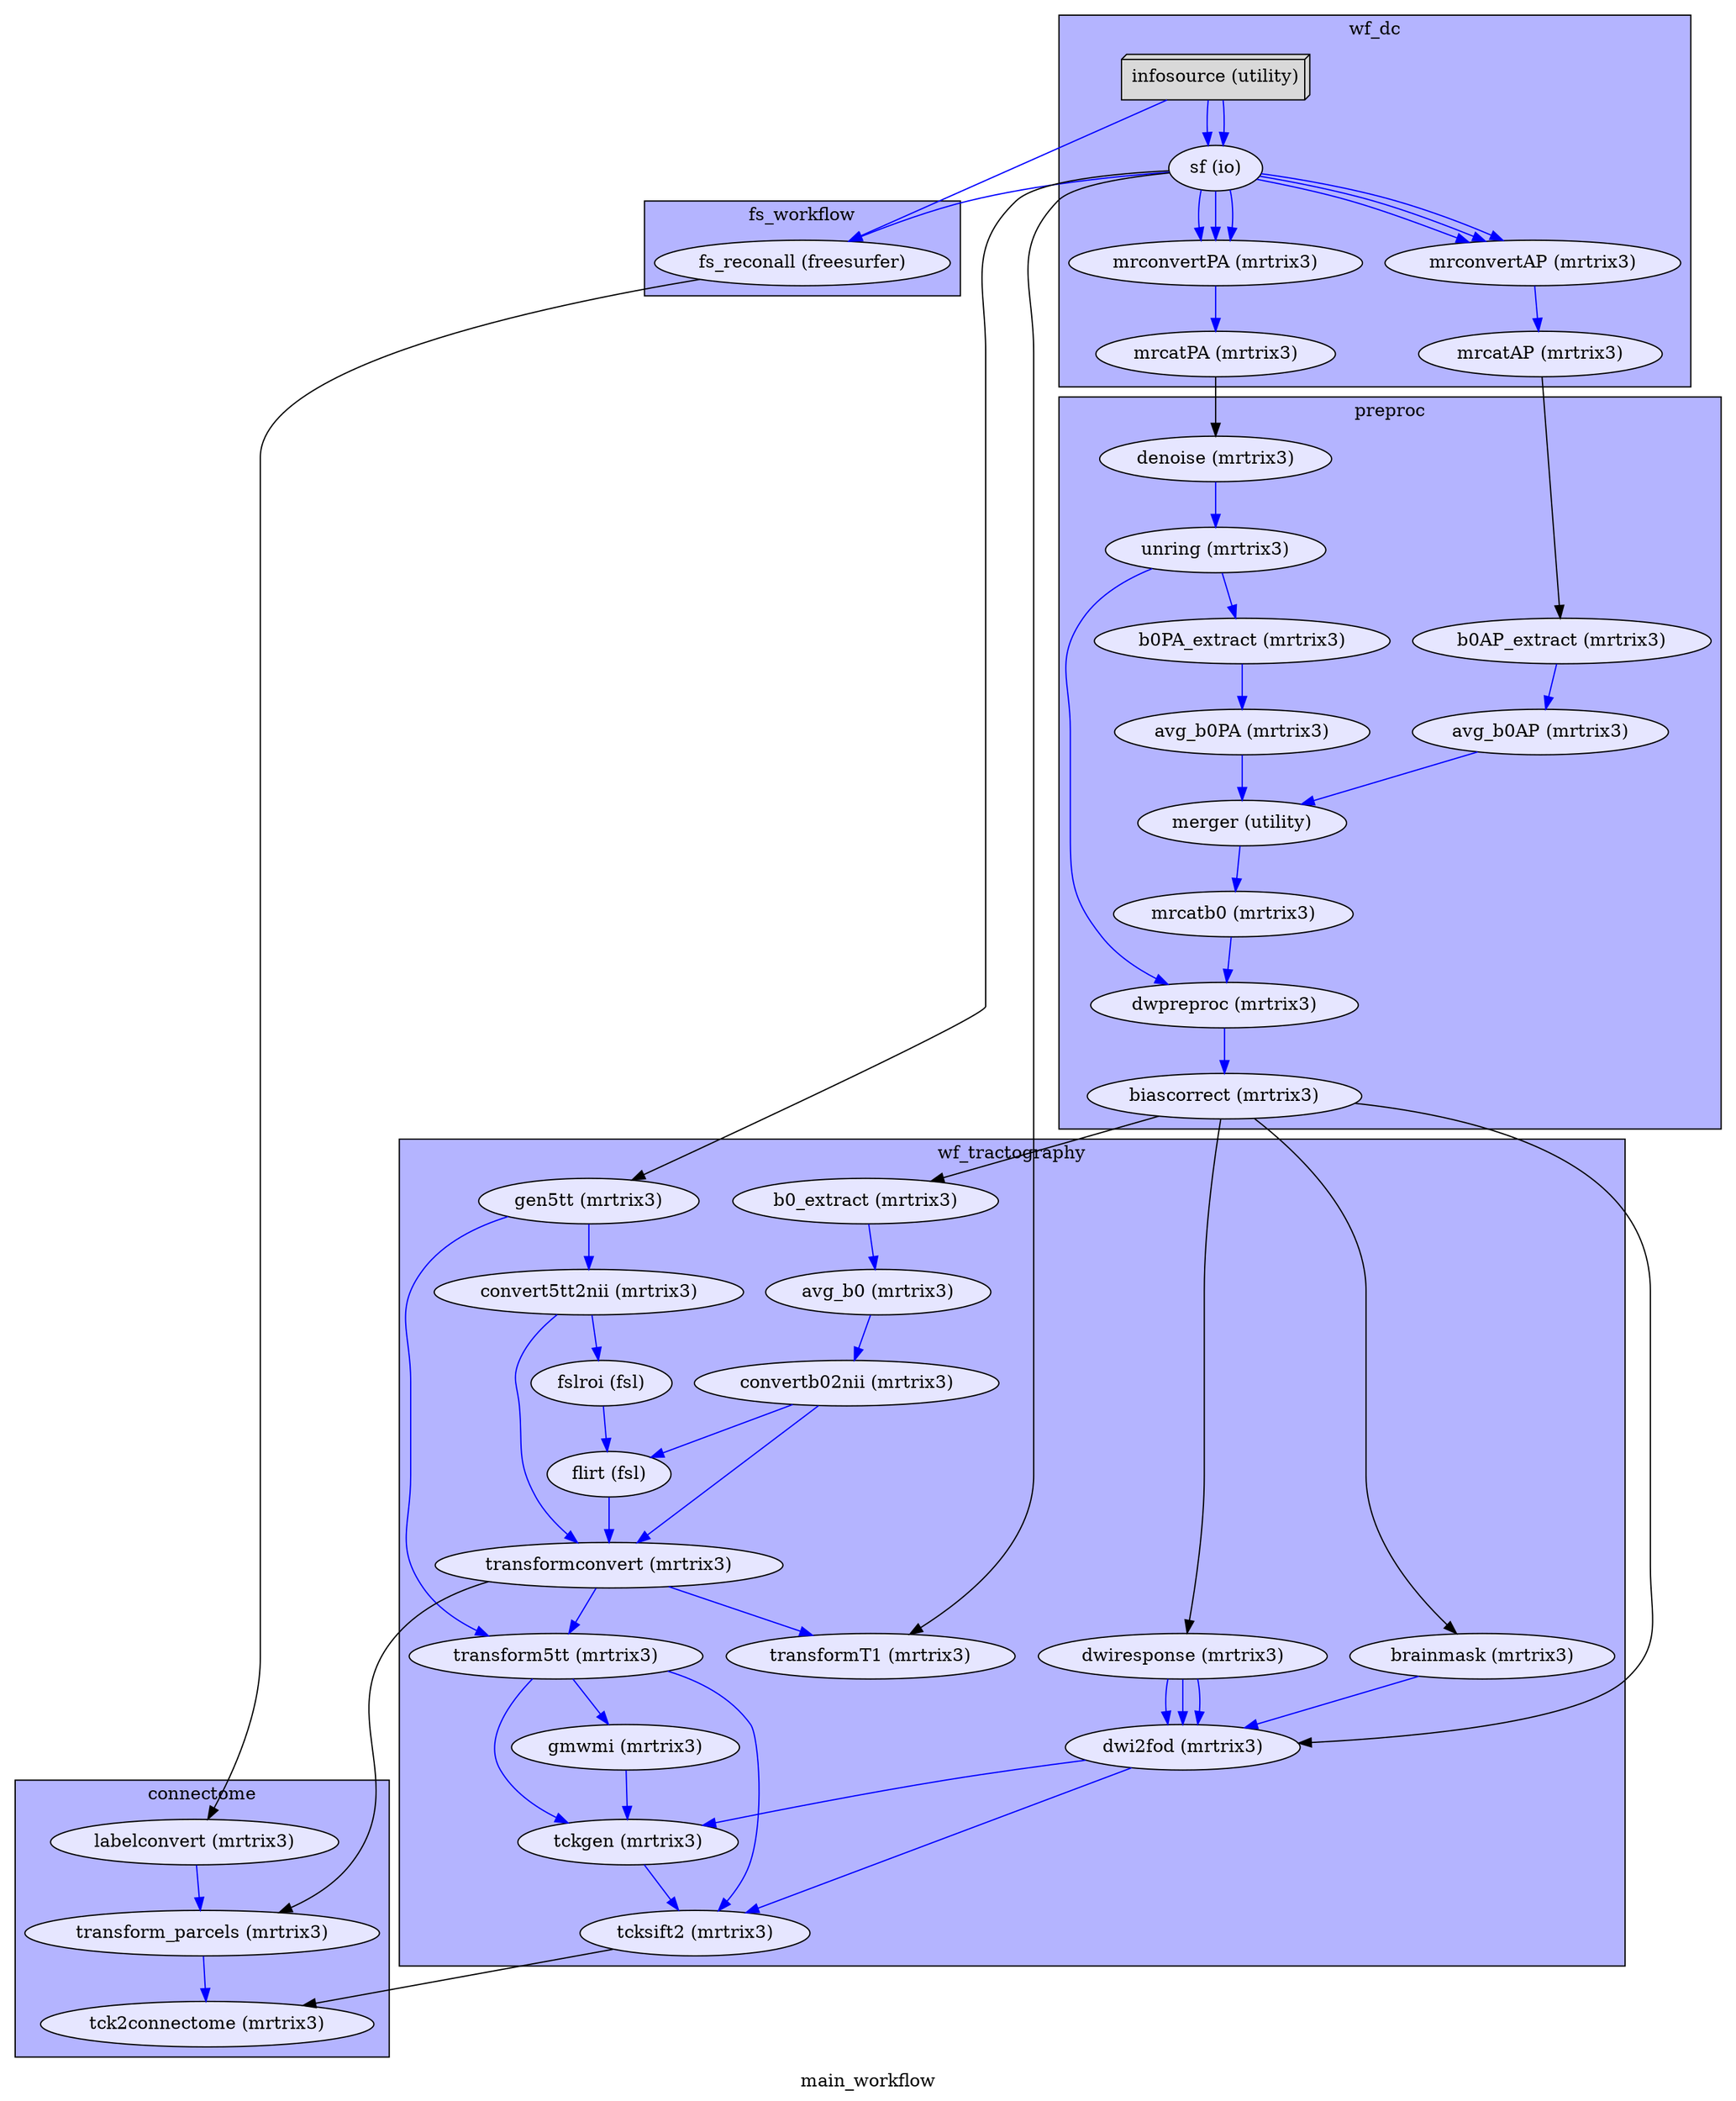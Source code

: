 digraph main_workflow{
  label="main_workflow";
  subgraph cluster_main_workflow_wf_dc {
      edge [color="#0000FF"];
      style=filled;
      fillcolor="#B4B4FF";
      label="wf_dc";
    main_workflow_wf_dc_infosource[label="infosource (utility)", shape=box3d,style=filled, color=black, colorscheme=greys7 fillcolor=2];
    main_workflow_wf_dc_sf[label="sf (io)", style=filled, fillcolor="#E6E6FF"];
    main_workflow_wf_dc_mrconvertPA[label="mrconvertPA (mrtrix3)", style=filled, fillcolor="#E6E6FF"];
    main_workflow_wf_dc_mrconvertAP[label="mrconvertAP (mrtrix3)", style=filled, fillcolor="#E6E6FF"];
    main_workflow_wf_dc_mrcatPA[label="mrcatPA (mrtrix3)", style=filled, fillcolor="#E6E6FF"];
    main_workflow_wf_dc_mrcatAP[label="mrcatAP (mrtrix3)", style=filled, fillcolor="#E6E6FF"];
    main_workflow_wf_dc_infosource -> main_workflow_wf_dc_sf;
    main_workflow_wf_dc_infosource -> main_workflow_wf_dc_sf;
    main_workflow_wf_dc_sf -> main_workflow_wf_dc_mrconvertPA;
    main_workflow_wf_dc_sf -> main_workflow_wf_dc_mrconvertPA;
    main_workflow_wf_dc_sf -> main_workflow_wf_dc_mrconvertPA;
    main_workflow_wf_dc_sf -> main_workflow_wf_dc_mrconvertAP;
    main_workflow_wf_dc_sf -> main_workflow_wf_dc_mrconvertAP;
    main_workflow_wf_dc_sf -> main_workflow_wf_dc_mrconvertAP;
    main_workflow_wf_dc_mrconvertPA -> main_workflow_wf_dc_mrcatPA;
    main_workflow_wf_dc_mrconvertAP -> main_workflow_wf_dc_mrcatAP;
  }
  subgraph cluster_main_workflow_fs_workflow {
      edge [color="#0000FF"];
      style=filled;
      fillcolor="#B4B4FF";
      label="fs_workflow";
    main_workflow_wf_dc_infosource[label="infosource (utility)", shape=box3d,style=filled, color=black, colorscheme=greys7 fillcolor=2];
    main_workflow_wf_dc_sf[label="sf (io)", style=filled, fillcolor="#E6E6FF"];
    main_workflow_fs_workflow_fs_reconall[label="fs_reconall (freesurfer)", style=filled, fillcolor="#E6E6FF"];
    main_workflow_wf_dc_infosource -> main_workflow_fs_workflow_fs_reconall;
    main_workflow_wf_dc_sf -> main_workflow_fs_workflow_fs_reconall;
  }
  subgraph cluster_main_workflow_preproc {
      edge [color="#0000FF"];
      style=filled;
      fillcolor="#B4B4FF";
      label="preproc";
    main_workflow_preproc_denoise[label="denoise (mrtrix3)", style=filled, fillcolor="#E6E6FF"];
    main_workflow_preproc_b0AP_extract[label="b0AP_extract (mrtrix3)", style=filled, fillcolor="#E6E6FF"];
    main_workflow_preproc_unring[label="unring (mrtrix3)", style=filled, fillcolor="#E6E6FF"];
    main_workflow_preproc_avg_b0AP[label="avg_b0AP (mrtrix3)", style=filled, fillcolor="#E6E6FF"];
    main_workflow_preproc_b0PA_extract[label="b0PA_extract (mrtrix3)", style=filled, fillcolor="#E6E6FF"];
    main_workflow_preproc_avg_b0PA[label="avg_b0PA (mrtrix3)", style=filled, fillcolor="#E6E6FF"];
    main_workflow_preproc_merger[label="merger (utility)", style=filled, fillcolor="#E6E6FF"];
    main_workflow_preproc_mrcatb0[label="mrcatb0 (mrtrix3)", style=filled, fillcolor="#E6E6FF"];
    main_workflow_preproc_dwpreproc[label="dwpreproc (mrtrix3)", style=filled, fillcolor="#E6E6FF"];
    main_workflow_preproc_biascorrect[label="biascorrect (mrtrix3)", style=filled, fillcolor="#E6E6FF"];
    main_workflow_preproc_denoise -> main_workflow_preproc_unring;
    main_workflow_preproc_b0AP_extract -> main_workflow_preproc_avg_b0AP;
    main_workflow_preproc_unring -> main_workflow_preproc_b0PA_extract;
    main_workflow_preproc_unring -> main_workflow_preproc_dwpreproc;
    main_workflow_preproc_avg_b0AP -> main_workflow_preproc_merger;
    main_workflow_preproc_b0PA_extract -> main_workflow_preproc_avg_b0PA;
    main_workflow_preproc_avg_b0PA -> main_workflow_preproc_merger;
    main_workflow_preproc_merger -> main_workflow_preproc_mrcatb0;
    main_workflow_preproc_mrcatb0 -> main_workflow_preproc_dwpreproc;
    main_workflow_preproc_dwpreproc -> main_workflow_preproc_biascorrect;
  }
  subgraph cluster_main_workflow_wf_tractography {
      edge [color="#0000FF"];
      style=filled;
      fillcolor="#B4B4FF";
      label="wf_tractography";
    main_workflow_wf_tractography_b0_extract[label="b0_extract (mrtrix3)", style=filled, fillcolor="#E6E6FF"];
    main_workflow_wf_tractography_gen5tt[label="gen5tt (mrtrix3)", style=filled, fillcolor="#E6E6FF"];
    main_workflow_wf_tractography_dwiresponse[label="dwiresponse (mrtrix3)", style=filled, fillcolor="#E6E6FF"];
    main_workflow_wf_tractography_brainmask[label="brainmask (mrtrix3)", style=filled, fillcolor="#E6E6FF"];
    main_workflow_wf_tractography_avg_b0[label="avg_b0 (mrtrix3)", style=filled, fillcolor="#E6E6FF"];
    main_workflow_wf_tractography_convert5tt2nii[label="convert5tt2nii (mrtrix3)", style=filled, fillcolor="#E6E6FF"];
    main_workflow_wf_tractography_dwi2fod[label="dwi2fod (mrtrix3)", style=filled, fillcolor="#E6E6FF"];
    main_workflow_wf_tractography_convertb02nii[label="convertb02nii (mrtrix3)", style=filled, fillcolor="#E6E6FF"];
    main_workflow_wf_tractography_fslroi[label="fslroi (fsl)", style=filled, fillcolor="#E6E6FF"];
    main_workflow_wf_tractography_flirt[label="flirt (fsl)", style=filled, fillcolor="#E6E6FF"];
    main_workflow_wf_tractography_transformconvert[label="transformconvert (mrtrix3)", style=filled, fillcolor="#E6E6FF"];
    main_workflow_wf_tractography_transform5tt[label="transform5tt (mrtrix3)", style=filled, fillcolor="#E6E6FF"];
    main_workflow_wf_tractography_transformT1[label="transformT1 (mrtrix3)", style=filled, fillcolor="#E6E6FF"];
    main_workflow_wf_tractography_gmwmi[label="gmwmi (mrtrix3)", style=filled, fillcolor="#E6E6FF"];
    main_workflow_wf_tractography_tckgen[label="tckgen (mrtrix3)", style=filled, fillcolor="#E6E6FF"];
    main_workflow_wf_tractography_tcksift2[label="tcksift2 (mrtrix3)", style=filled, fillcolor="#E6E6FF"];
    main_workflow_wf_tractography_b0_extract -> main_workflow_wf_tractography_avg_b0;
    main_workflow_wf_tractography_gen5tt -> main_workflow_wf_tractography_convert5tt2nii;
    main_workflow_wf_tractography_gen5tt -> main_workflow_wf_tractography_transform5tt;
    main_workflow_wf_tractography_dwiresponse -> main_workflow_wf_tractography_dwi2fod;
    main_workflow_wf_tractography_dwiresponse -> main_workflow_wf_tractography_dwi2fod;
    main_workflow_wf_tractography_dwiresponse -> main_workflow_wf_tractography_dwi2fod;
    main_workflow_wf_tractography_brainmask -> main_workflow_wf_tractography_dwi2fod;
    main_workflow_wf_tractography_avg_b0 -> main_workflow_wf_tractography_convertb02nii;
    main_workflow_wf_tractography_convert5tt2nii -> main_workflow_wf_tractography_fslroi;
    main_workflow_wf_tractography_convert5tt2nii -> main_workflow_wf_tractography_transformconvert;
    main_workflow_wf_tractography_dwi2fod -> main_workflow_wf_tractography_tckgen;
    main_workflow_wf_tractography_dwi2fod -> main_workflow_wf_tractography_tcksift2;
    main_workflow_wf_tractography_convertb02nii -> main_workflow_wf_tractography_flirt;
    main_workflow_wf_tractography_convertb02nii -> main_workflow_wf_tractography_transformconvert;
    main_workflow_wf_tractography_fslroi -> main_workflow_wf_tractography_flirt;
    main_workflow_wf_tractography_flirt -> main_workflow_wf_tractography_transformconvert;
    main_workflow_wf_tractography_transformconvert -> main_workflow_wf_tractography_transform5tt;
    main_workflow_wf_tractography_transformconvert -> main_workflow_wf_tractography_transformT1;
    main_workflow_wf_tractography_transform5tt -> main_workflow_wf_tractography_gmwmi;
    main_workflow_wf_tractography_transform5tt -> main_workflow_wf_tractography_tckgen;
    main_workflow_wf_tractography_transform5tt -> main_workflow_wf_tractography_tcksift2;
    main_workflow_wf_tractography_gmwmi -> main_workflow_wf_tractography_tckgen;
    main_workflow_wf_tractography_tckgen -> main_workflow_wf_tractography_tcksift2;
  }
  subgraph cluster_main_workflow_connectome {
      edge [color="#0000FF"];
      style=filled;
      fillcolor="#B4B4FF";
      label="connectome";
    main_workflow_connectome_labelconvert[label="labelconvert (mrtrix3)", style=filled, fillcolor="#E6E6FF"];
    main_workflow_connectome_transform_parcels[label="transform_parcels (mrtrix3)", style=filled, fillcolor="#E6E6FF"];
    main_workflow_connectome_tck2connectome[label="tck2connectome (mrtrix3)", style=filled, fillcolor="#E6E6FF"];
    main_workflow_connectome_labelconvert -> main_workflow_connectome_transform_parcels;
    main_workflow_connectome_transform_parcels -> main_workflow_connectome_tck2connectome;
  }
  main_workflow_wf_dc_mrcatPA -> main_workflow_preproc_denoise;
  main_workflow_wf_dc_mrcatAP -> main_workflow_preproc_b0AP_extract;
  main_workflow_wf_dc_sf -> main_workflow_wf_tractography_gen5tt;
  main_workflow_wf_dc_sf -> main_workflow_wf_tractography_transformT1;
  main_workflow_preproc_biascorrect -> main_workflow_wf_tractography_brainmask;
  main_workflow_preproc_biascorrect -> main_workflow_wf_tractography_b0_extract;
  main_workflow_preproc_biascorrect -> main_workflow_wf_tractography_dwiresponse;
  main_workflow_preproc_biascorrect -> main_workflow_wf_tractography_dwi2fod;
  main_workflow_wf_tractography_transformconvert -> main_workflow_connectome_transform_parcels;
  main_workflow_wf_tractography_tcksift2 -> main_workflow_connectome_tck2connectome;
  main_workflow_fs_workflow_fs_reconall -> main_workflow_connectome_labelconvert;
}